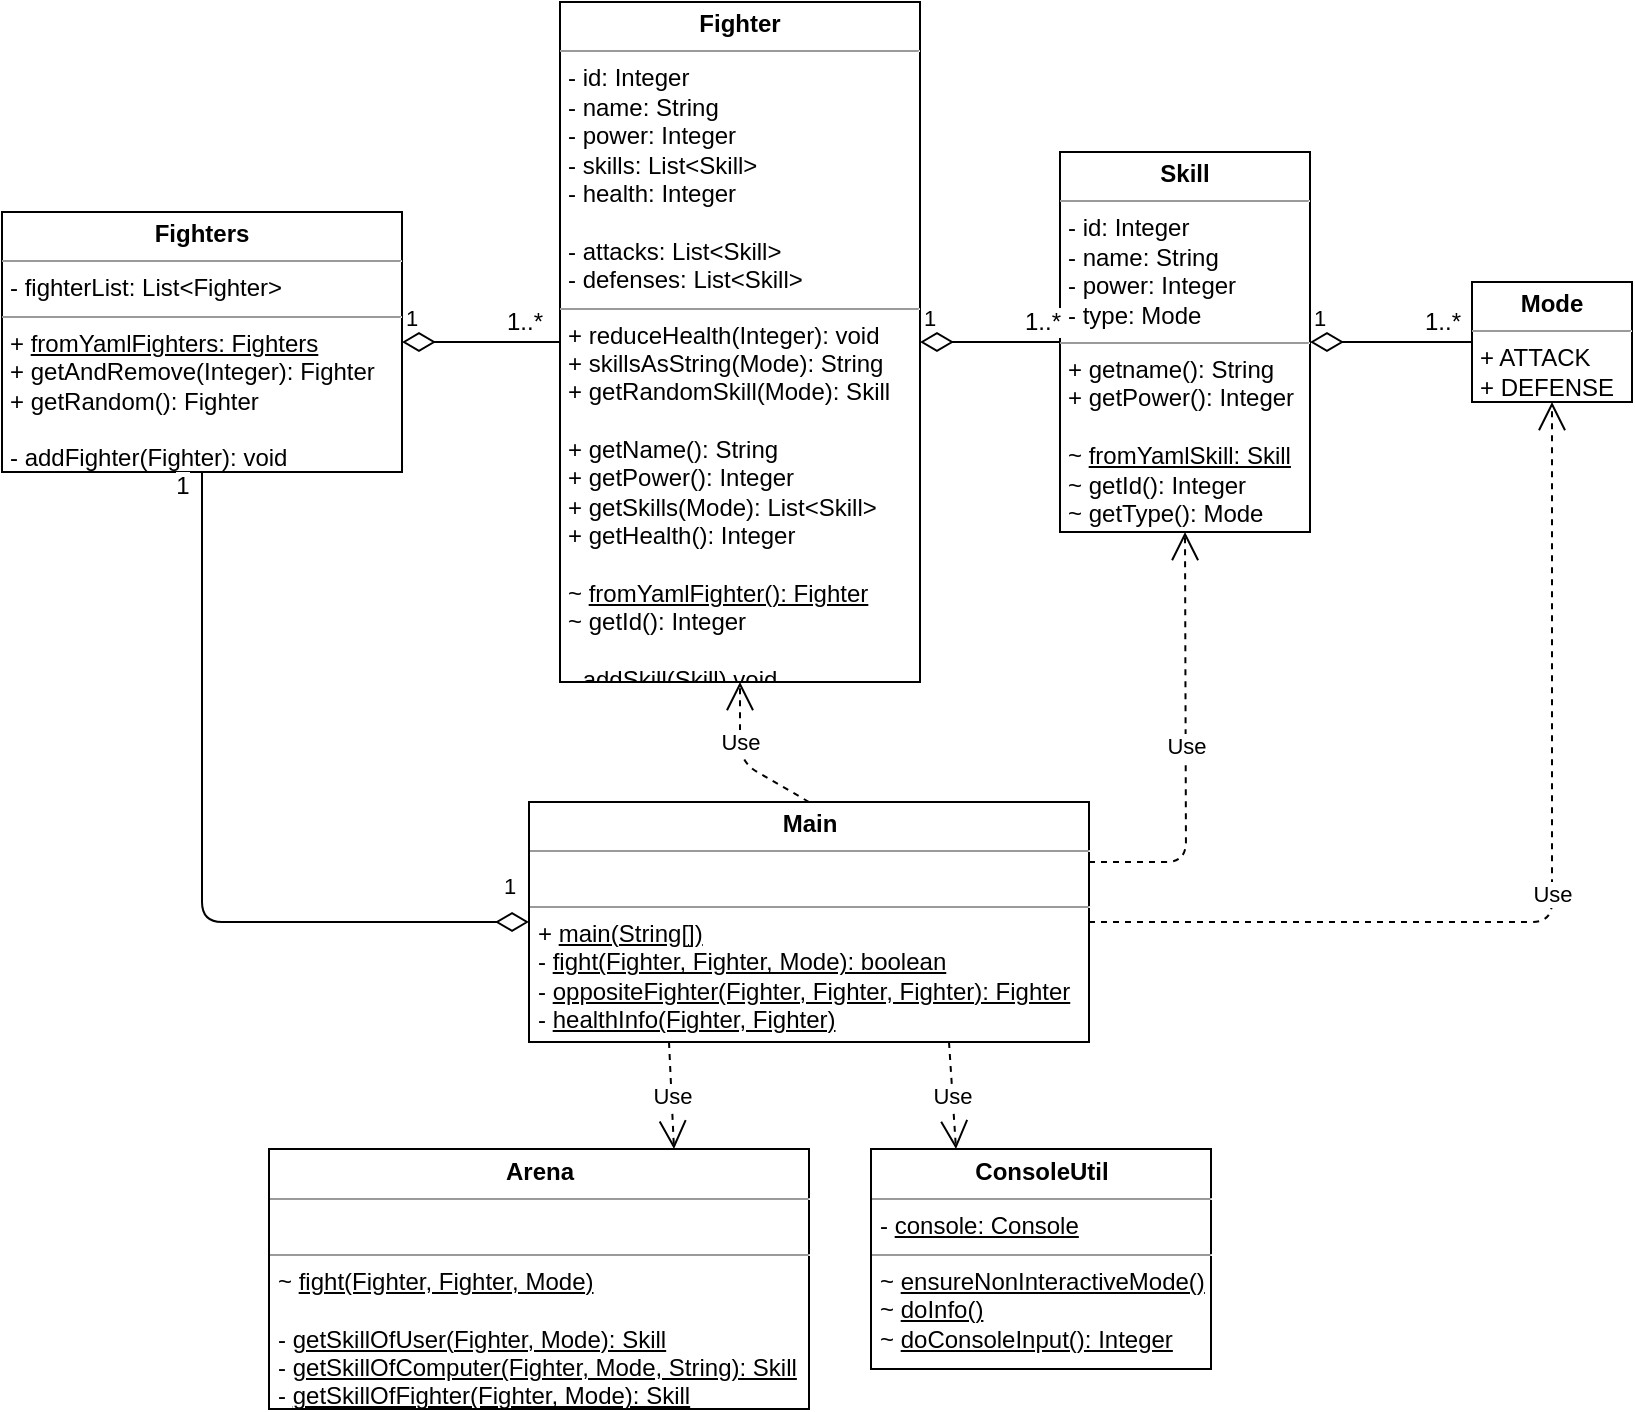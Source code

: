 <mxfile version="12.2.2" type="device" pages="1"><diagram id="r8I7aOsCpsgrst2HwtjH" name="Page-1"><mxGraphModel dx="1222" dy="947" grid="1" gridSize="10" guides="1" tooltips="1" connect="1" arrows="1" fold="1" page="1" pageScale="1" pageWidth="827" pageHeight="1169" math="0" shadow="0"><root><mxCell id="0"/><mxCell id="1" parent="0"/><mxCell id="0sUMF1rg0KlqarGyEZU0-1" value="&lt;p style=&quot;margin: 0px ; margin-top: 4px ; text-align: center&quot;&gt;&lt;b&gt;Fighter&lt;/b&gt;&lt;/p&gt;&lt;hr size=&quot;1&quot;&gt;&lt;p style=&quot;margin: 0px ; margin-left: 4px&quot;&gt;- id: Integer&lt;/p&gt;&lt;p style=&quot;margin: 0px ; margin-left: 4px&quot;&gt;- name: String&lt;/p&gt;&lt;p style=&quot;margin: 0px ; margin-left: 4px&quot;&gt;- power: Integer&lt;/p&gt;&lt;p style=&quot;margin: 0px ; margin-left: 4px&quot;&gt;- skills: List&amp;lt;Skill&amp;gt;&lt;/p&gt;&lt;p style=&quot;margin: 0px ; margin-left: 4px&quot;&gt;- health: Integer&lt;/p&gt;&lt;p style=&quot;margin: 0px ; margin-left: 4px&quot;&gt;&lt;br&gt;&lt;/p&gt;&lt;p style=&quot;margin: 0px ; margin-left: 4px&quot;&gt;- attacks: List&amp;lt;Skill&amp;gt;&lt;/p&gt;&lt;p style=&quot;margin: 0px ; margin-left: 4px&quot;&gt;- defenses: List&amp;lt;Skill&amp;gt;&lt;/p&gt;&lt;hr size=&quot;1&quot;&gt;&lt;p style=&quot;margin: 0px ; margin-left: 4px&quot;&gt;&lt;span&gt;+ reduceHealth(Integer): void&lt;/span&gt;&lt;br&gt;&lt;/p&gt;&lt;p style=&quot;margin: 0px ; margin-left: 4px&quot;&gt;+ skillsAsString(Mode): String&lt;/p&gt;&lt;p style=&quot;margin: 0px ; margin-left: 4px&quot;&gt;+ getRandomSkill(Mode): Skill&lt;/p&gt;&lt;p style=&quot;margin: 0px ; margin-left: 4px&quot;&gt;&lt;br&gt;&lt;/p&gt;&lt;p style=&quot;margin: 0px ; margin-left: 4px&quot;&gt;+ getName(): String&lt;/p&gt;&lt;p style=&quot;margin: 0px ; margin-left: 4px&quot;&gt;+ getPower(): Integer&lt;/p&gt;&lt;p style=&quot;margin: 0px ; margin-left: 4px&quot;&gt;+ getSkills(Mode): List&amp;lt;Skill&amp;gt;&lt;/p&gt;&lt;p style=&quot;margin: 0px ; margin-left: 4px&quot;&gt;+ getHealth(): Integer&lt;/p&gt;&lt;p style=&quot;margin: 0px ; margin-left: 4px&quot;&gt;&lt;br&gt;&lt;/p&gt;&lt;p style=&quot;margin: 0px ; margin-left: 4px&quot;&gt;~&amp;nbsp;&lt;u&gt;fromYamlFighter(): Fighter&lt;/u&gt;&lt;br&gt;&lt;/p&gt;&lt;p style=&quot;margin: 0px ; margin-left: 4px&quot;&gt;~ getId(): Integer&lt;u&gt;&lt;br&gt;&lt;/u&gt;&lt;/p&gt;&lt;p style=&quot;margin: 0px ; margin-left: 4px&quot;&gt;&lt;br&gt;&lt;/p&gt;&lt;p style=&quot;margin: 0px ; margin-left: 4px&quot;&gt;- addSkill(Skill) void&lt;/p&gt;" style="verticalAlign=top;align=left;overflow=fill;fontSize=12;fontFamily=Helvetica;html=1;" parent="1" vertex="1"><mxGeometry x="289" y="10" width="180" height="340" as="geometry"/></mxCell><mxCell id="ikNPvVwSOKGm3DRLg4Xo-5" value="&lt;p style=&quot;margin: 0px ; margin-top: 4px ; text-align: center&quot;&gt;&lt;b&gt;Fighters&lt;/b&gt;&lt;/p&gt;&lt;hr size=&quot;1&quot;&gt;&lt;p style=&quot;margin: 0px ; margin-left: 4px&quot;&gt;- fighterList: List&amp;lt;Fighter&amp;gt;&lt;br&gt;&lt;/p&gt;&lt;hr size=&quot;1&quot;&gt;&lt;p style=&quot;margin: 0px ; margin-left: 4px&quot;&gt;+&amp;nbsp;&lt;u&gt;fromYamlFighters: Fighters&lt;/u&gt;&lt;br style=&quot;padding: 0px ; margin: 0px&quot;&gt;+ getAndRemove(Integer): Fighter&lt;br style=&quot;padding: 0px ; margin: 0px&quot;&gt;+ getRandom(): Fighter&lt;br style=&quot;padding: 0px ; margin: 0px&quot;&gt;&lt;br style=&quot;padding: 0px ; margin: 0px&quot;&gt;- addFighter(Fighter): void&lt;br&gt;&lt;/p&gt;" style="verticalAlign=top;align=left;overflow=fill;fontSize=12;fontFamily=Helvetica;html=1;" vertex="1" parent="1"><mxGeometry x="10" y="115" width="200" height="130" as="geometry"/></mxCell><mxCell id="ikNPvVwSOKGm3DRLg4Xo-6" value="&lt;p style=&quot;margin: 0px ; margin-top: 4px ; text-align: center&quot;&gt;&lt;b&gt;Mode&lt;/b&gt;&lt;/p&gt;&lt;hr size=&quot;1&quot;&gt;&lt;p style=&quot;margin: 0px ; margin-left: 4px&quot;&gt;+ ATTACK&lt;/p&gt;&lt;p style=&quot;margin: 0px ; margin-left: 4px&quot;&gt;+ DEFENSE&lt;/p&gt;" style="verticalAlign=top;align=left;overflow=fill;fontSize=12;fontFamily=Helvetica;html=1;" vertex="1" parent="1"><mxGeometry x="745" y="150" width="80" height="60" as="geometry"/></mxCell><mxCell id="ikNPvVwSOKGm3DRLg4Xo-7" value="&lt;p style=&quot;margin: 0px ; margin-top: 4px ; text-align: center&quot;&gt;&lt;b&gt;Skill&lt;/b&gt;&lt;/p&gt;&lt;hr size=&quot;1&quot;&gt;&lt;p style=&quot;margin: 0px 0px 0px 4px&quot;&gt;- id: Integer&lt;/p&gt;&lt;p style=&quot;margin: 0px 0px 0px 4px&quot;&gt;- name: String&lt;/p&gt;&lt;p style=&quot;margin: 0px 0px 0px 4px&quot;&gt;- power: Integer&lt;/p&gt;&lt;p style=&quot;margin: 0px 0px 0px 4px&quot;&gt;- type: Mode&lt;/p&gt;&lt;hr size=&quot;1&quot;&gt;&lt;p style=&quot;margin: 0px ; margin-left: 4px&quot;&gt;+ getname(): String&lt;/p&gt;&lt;p style=&quot;margin: 0px ; margin-left: 4px&quot;&gt;+ getPower(): Integer&lt;br style=&quot;padding: 0px ; margin: 0px&quot;&gt;&lt;br&gt;~&amp;nbsp;&lt;u&gt;fromYamlSkill: Skill&lt;/u&gt;&lt;br style=&quot;padding: 0px ; margin: 0px&quot;&gt;~ getId(): Integer&lt;br&gt;&lt;/p&gt;&lt;p style=&quot;margin: 0px ; margin-left: 4px&quot;&gt;~ getType(): Mode&lt;br&gt;&lt;/p&gt;" style="verticalAlign=top;align=left;overflow=fill;fontSize=12;fontFamily=Helvetica;html=1;" vertex="1" parent="1"><mxGeometry x="539" y="85" width="125" height="190" as="geometry"/></mxCell><mxCell id="ikNPvVwSOKGm3DRLg4Xo-8" value="&lt;p style=&quot;margin: 0px ; margin-top: 4px ; text-align: center&quot;&gt;&lt;b&gt;Arena&lt;/b&gt;&lt;/p&gt;&lt;hr size=&quot;1&quot;&gt;&lt;p style=&quot;margin: 0px 0px 0px 4px&quot;&gt;&lt;br&gt;&lt;/p&gt;&lt;hr size=&quot;1&quot;&gt;&lt;p style=&quot;margin: 0px ; margin-left: 4px&quot;&gt;~&amp;nbsp;&lt;u&gt;fight(Fighter, Fighter, Mode)&lt;/u&gt;&lt;/p&gt;&lt;p style=&quot;margin: 0px ; margin-left: 4px&quot;&gt;&lt;br&gt;&lt;/p&gt;&lt;p style=&quot;margin: 0px ; margin-left: 4px&quot;&gt;- &lt;u&gt;getSkillOfUser(Fighter, Mode): Skill&lt;/u&gt;&lt;/p&gt;&lt;p style=&quot;margin: 0px ; margin-left: 4px&quot;&gt;- &lt;u&gt;getSkillOfComputer(Fighter, Mode, String): Skill&lt;/u&gt;&lt;/p&gt;&lt;p style=&quot;margin: 0px ; margin-left: 4px&quot;&gt;- &lt;u&gt;getSkillOfFighter(Fighter, Mode): Skill&lt;/u&gt;&lt;/p&gt;" style="verticalAlign=top;align=left;overflow=fill;fontSize=12;fontFamily=Helvetica;html=1;" vertex="1" parent="1"><mxGeometry x="143.5" y="583.5" width="270" height="130" as="geometry"/></mxCell><mxCell id="ikNPvVwSOKGm3DRLg4Xo-9" value="&lt;p style=&quot;margin: 0px ; margin-top: 4px ; text-align: center&quot;&gt;&lt;b&gt;ConsoleUtil&lt;/b&gt;&lt;/p&gt;&lt;hr size=&quot;1&quot;&gt;&lt;p style=&quot;margin: 0px 0px 0px 4px&quot;&gt;- &lt;u&gt;console: Console&lt;/u&gt;&lt;/p&gt;&lt;hr size=&quot;1&quot;&gt;&lt;p style=&quot;margin: 0px ; margin-left: 4px&quot;&gt;~ &lt;u&gt;ensureNonInteractiveMode()&lt;/u&gt;&lt;/p&gt;&lt;p style=&quot;margin: 0px ; margin-left: 4px&quot;&gt;~&amp;nbsp;&lt;u&gt;doInfo()&lt;/u&gt;&lt;u&gt;&lt;br&gt;&lt;/u&gt;&lt;/p&gt;&lt;p style=&quot;margin: 0px ; margin-left: 4px&quot;&gt;~&amp;nbsp;&lt;u&gt;doConsoleInput(): Integer&lt;/u&gt;&lt;u&gt;&lt;br&gt;&lt;/u&gt;&lt;/p&gt;" style="verticalAlign=top;align=left;overflow=fill;fontSize=12;fontFamily=Helvetica;html=1;" vertex="1" parent="1"><mxGeometry x="444.5" y="583.5" width="170" height="110" as="geometry"/></mxCell><mxCell id="ikNPvVwSOKGm3DRLg4Xo-10" value="&lt;p style=&quot;margin: 0px ; margin-top: 4px ; text-align: center&quot;&gt;&lt;b&gt;Main&lt;/b&gt;&lt;/p&gt;&lt;hr size=&quot;1&quot;&gt;&lt;p style=&quot;margin: 0px 0px 0px 4px&quot;&gt;&lt;br&gt;&lt;/p&gt;&lt;hr size=&quot;1&quot;&gt;&lt;p style=&quot;margin: 0px ; margin-left: 4px&quot;&gt;+ &lt;u&gt;main(String[])&lt;/u&gt;&lt;/p&gt;&lt;p style=&quot;margin: 0px ; margin-left: 4px&quot;&gt;-&amp;nbsp;&lt;u&gt;fight(Fighter, Fighter, Mode): boolean&lt;/u&gt;&lt;u&gt;&lt;br&gt;&lt;/u&gt;&lt;/p&gt;&lt;p style=&quot;margin: 0px ; margin-left: 4px&quot;&gt;- &lt;u&gt;oppositeFighter(Fighter, Fighter, Fighter): Fighter&lt;br&gt;&lt;/u&gt;&lt;/p&gt;&lt;p style=&quot;margin: 0px ; margin-left: 4px&quot;&gt;- &lt;u&gt;healthInfo(Fighter, Fighter)&lt;/u&gt;&lt;/p&gt;" style="verticalAlign=top;align=left;overflow=fill;fontSize=12;fontFamily=Helvetica;html=1;" vertex="1" parent="1"><mxGeometry x="273.5" y="410" width="280" height="120" as="geometry"/></mxCell><mxCell id="ikNPvVwSOKGm3DRLg4Xo-13" value="1" style="endArrow=none;html=1;endSize=12;startArrow=diamondThin;startSize=14;startFill=0;edgeStyle=orthogonalEdgeStyle;align=left;verticalAlign=bottom;strokeColor=#000000;endFill=0;exitX=1;exitY=0.5;exitDx=0;exitDy=0;entryX=0;entryY=0.5;entryDx=0;entryDy=0;" edge="1" parent="1" source="ikNPvVwSOKGm3DRLg4Xo-5" target="0sUMF1rg0KlqarGyEZU0-1"><mxGeometry x="-1" y="3" relative="1" as="geometry"><mxPoint x="224" y="195" as="sourcePoint"/><mxPoint x="384" y="195" as="targetPoint"/></mxGeometry></mxCell><mxCell id="ikNPvVwSOKGm3DRLg4Xo-14" value="1..*" style="text;html=1;resizable=0;points=[];align=center;verticalAlign=middle;labelBackgroundColor=#ffffff;" vertex="1" connectable="0" parent="ikNPvVwSOKGm3DRLg4Xo-13"><mxGeometry x="0.733" y="4" relative="1" as="geometry"><mxPoint x="-8" y="-6" as="offset"/></mxGeometry></mxCell><mxCell id="ikNPvVwSOKGm3DRLg4Xo-15" value="1" style="endArrow=none;html=1;endSize=12;startArrow=diamondThin;startSize=14;startFill=0;edgeStyle=orthogonalEdgeStyle;align=left;verticalAlign=bottom;strokeColor=#000000;endFill=0;exitX=1;exitY=0.5;exitDx=0;exitDy=0;entryX=0;entryY=0.5;entryDx=0;entryDy=0;" edge="1" parent="1" source="0sUMF1rg0KlqarGyEZU0-1" target="ikNPvVwSOKGm3DRLg4Xo-7"><mxGeometry x="-1" y="3" relative="1" as="geometry"><mxPoint x="608.853" y="165.176" as="sourcePoint"/><mxPoint x="818.265" y="165.176" as="targetPoint"/></mxGeometry></mxCell><mxCell id="ikNPvVwSOKGm3DRLg4Xo-16" value="1..*" style="text;html=1;resizable=0;points=[];align=center;verticalAlign=middle;labelBackgroundColor=#ffffff;" vertex="1" connectable="0" parent="ikNPvVwSOKGm3DRLg4Xo-15"><mxGeometry x="0.733" y="4" relative="1" as="geometry"><mxPoint y="-6" as="offset"/></mxGeometry></mxCell><mxCell id="ikNPvVwSOKGm3DRLg4Xo-17" value="1" style="endArrow=none;html=1;endSize=12;startArrow=diamondThin;startSize=14;startFill=0;edgeStyle=orthogonalEdgeStyle;align=left;verticalAlign=bottom;strokeColor=#000000;endFill=0;exitX=1;exitY=0.5;exitDx=0;exitDy=0;entryX=0;entryY=0.5;entryDx=0;entryDy=0;" edge="1" parent="1" source="ikNPvVwSOKGm3DRLg4Xo-7" target="ikNPvVwSOKGm3DRLg4Xo-6"><mxGeometry x="-1" y="3" relative="1" as="geometry"><mxPoint x="878.853" y="149.176" as="sourcePoint"/><mxPoint x="1088.265" y="149.176" as="targetPoint"/></mxGeometry></mxCell><mxCell id="ikNPvVwSOKGm3DRLg4Xo-18" value="1..*" style="text;html=1;resizable=0;points=[];align=center;verticalAlign=middle;labelBackgroundColor=#ffffff;" vertex="1" connectable="0" parent="ikNPvVwSOKGm3DRLg4Xo-17"><mxGeometry x="0.733" y="4" relative="1" as="geometry"><mxPoint x="-4.5" y="-6" as="offset"/></mxGeometry></mxCell><mxCell id="ikNPvVwSOKGm3DRLg4Xo-19" value="Use" style="endArrow=open;endSize=12;dashed=1;html=1;strokeColor=#000000;exitX=0.75;exitY=1;exitDx=0;exitDy=0;entryX=0.25;entryY=0;entryDx=0;entryDy=0;" edge="1" parent="1" source="ikNPvVwSOKGm3DRLg4Xo-10" target="ikNPvVwSOKGm3DRLg4Xo-9"><mxGeometry width="160" relative="1" as="geometry"><mxPoint x="486.5" y="620" as="sourcePoint"/><mxPoint x="646.5" y="620" as="targetPoint"/></mxGeometry></mxCell><mxCell id="ikNPvVwSOKGm3DRLg4Xo-20" value="Use" style="endArrow=open;endSize=12;dashed=1;html=1;strokeColor=#000000;exitX=0.25;exitY=1;exitDx=0;exitDy=0;entryX=0.75;entryY=0;entryDx=0;entryDy=0;" edge="1" parent="1" source="ikNPvVwSOKGm3DRLg4Xo-10" target="ikNPvVwSOKGm3DRLg4Xo-8"><mxGeometry width="160" relative="1" as="geometry"><mxPoint x="-63.5" y="800" as="sourcePoint"/><mxPoint x="96.5" y="800" as="targetPoint"/></mxGeometry></mxCell><mxCell id="ikNPvVwSOKGm3DRLg4Xo-21" value="1" style="endArrow=none;html=1;endSize=12;startArrow=diamondThin;startSize=14;startFill=0;edgeStyle=orthogonalEdgeStyle;align=left;verticalAlign=bottom;strokeColor=#000000;endFill=0;entryX=0.5;entryY=1;entryDx=0;entryDy=0;exitX=0;exitY=0.5;exitDx=0;exitDy=0;" edge="1" parent="1" source="ikNPvVwSOKGm3DRLg4Xo-10" target="ikNPvVwSOKGm3DRLg4Xo-5"><mxGeometry x="-0.925" y="-9" relative="1" as="geometry"><mxPoint x="-10" y="440" as="sourcePoint"/><mxPoint x="218.588" y="240.059" as="targetPoint"/><mxPoint as="offset"/></mxGeometry></mxCell><mxCell id="ikNPvVwSOKGm3DRLg4Xo-22" value="1" style="text;html=1;resizable=0;points=[];align=center;verticalAlign=middle;labelBackgroundColor=#ffffff;" vertex="1" connectable="0" parent="ikNPvVwSOKGm3DRLg4Xo-21"><mxGeometry x="0.733" y="4" relative="1" as="geometry"><mxPoint x="-6" y="-45" as="offset"/></mxGeometry></mxCell><mxCell id="ikNPvVwSOKGm3DRLg4Xo-23" value="Use" style="endArrow=open;endSize=12;dashed=1;html=1;strokeColor=#000000;exitX=0.5;exitY=0;exitDx=0;exitDy=0;entryX=0.5;entryY=1;entryDx=0;entryDy=0;" edge="1" parent="1" source="ikNPvVwSOKGm3DRLg4Xo-10" target="0sUMF1rg0KlqarGyEZU0-1"><mxGeometry x="0.258" width="160" relative="1" as="geometry"><mxPoint x="601.5" y="400" as="sourcePoint"/><mxPoint x="601" y="460" as="targetPoint"/><Array as="points"><mxPoint x="379" y="390"/></Array><mxPoint as="offset"/></mxGeometry></mxCell><mxCell id="ikNPvVwSOKGm3DRLg4Xo-24" value="Use" style="endArrow=open;endSize=12;dashed=1;html=1;strokeColor=#000000;entryX=0.5;entryY=1;entryDx=0;entryDy=0;exitX=1;exitY=0.25;exitDx=0;exitDy=0;" edge="1" parent="1" source="ikNPvVwSOKGm3DRLg4Xo-10" target="ikNPvVwSOKGm3DRLg4Xo-7"><mxGeometry width="160" relative="1" as="geometry"><mxPoint x="390" y="610" as="sourcePoint"/><mxPoint x="366" y="670" as="targetPoint"/><Array as="points"><mxPoint x="602" y="440"/></Array></mxGeometry></mxCell><mxCell id="ikNPvVwSOKGm3DRLg4Xo-25" value="Use" style="endArrow=open;endSize=12;dashed=1;html=1;strokeColor=#000000;exitX=1;exitY=0.5;exitDx=0;exitDy=0;entryX=0.5;entryY=1;entryDx=0;entryDy=0;" edge="1" parent="1" source="ikNPvVwSOKGm3DRLg4Xo-10" target="ikNPvVwSOKGm3DRLg4Xo-6"><mxGeometry width="160" relative="1" as="geometry"><mxPoint x="376.5" y="620" as="sourcePoint"/><mxPoint x="376" y="680" as="targetPoint"/><Array as="points"><mxPoint x="785" y="470"/></Array></mxGeometry></mxCell></root></mxGraphModel></diagram></mxfile>
